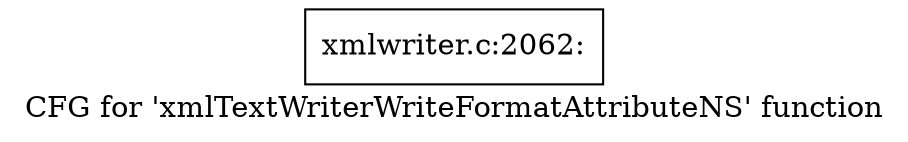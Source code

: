 digraph "CFG for 'xmlTextWriterWriteFormatAttributeNS' function" {
	label="CFG for 'xmlTextWriterWriteFormatAttributeNS' function";

	Node0x55d09c615380 [shape=record,label="{xmlwriter.c:2062:}"];
}
